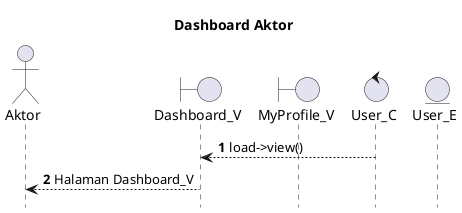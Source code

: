 @startuml

autonumber
hide footbox
title Dashboard Aktor

Actor Aktor
boundary Dashboard_V
boundary MyProfile_V
control User_C
Entity User_E

User_C --> Dashboard_V: load->view()
Dashboard_V --> Aktor: Halaman Dashboard_V

@enduml
